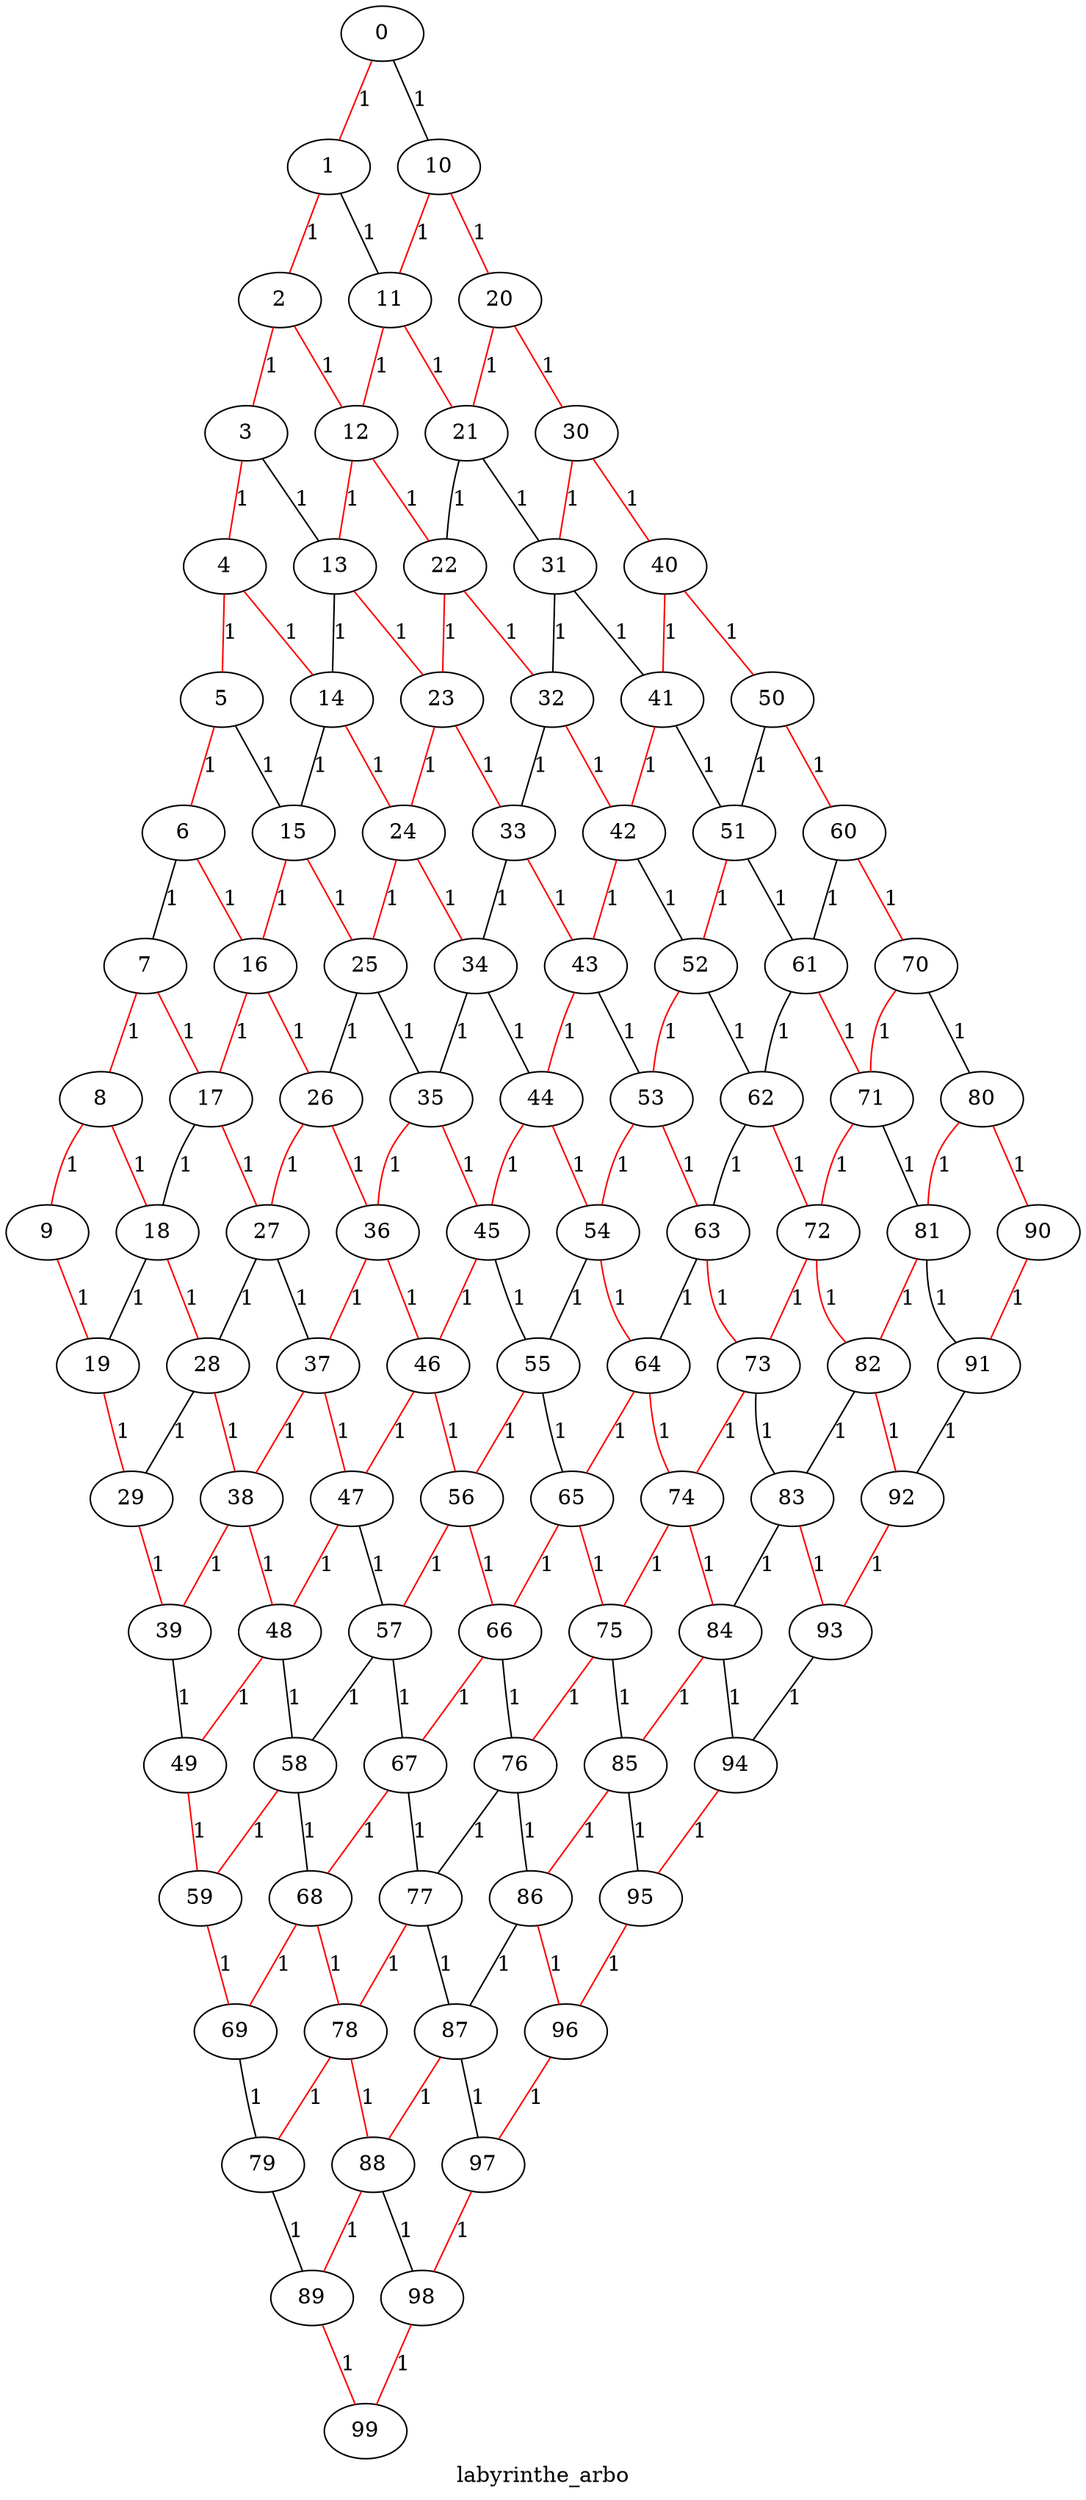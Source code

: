graph labyrinthe_arbo {
	graph [bb="0,0,702,1625",
		label=labyrinthe_arbo,
		lheight=0.21,
		lp="351,11.5",
		lwidth=1.58
	];
	node [label="\N"];
	0	 [height=0.5,
		pos="246,1607",
		width=0.75];
	1	 [height=0.5,
		pos="211,1520",
		width=0.75];
	0 -- 1	 [color=red,
		label=1,
		lp="235,1563.5",
		pos="238.92,1589.4 232.84,1574.3 224.14,1552.7 218.07,1537.6"];
	10	 [height=0.5,
		pos="283,1520",
		width=0.75];
	0 -- 10	 [label=1,
		lp="271,1563.5",
		pos="253.49,1589.4 259.91,1574.3 269.11,1552.7 275.52,1537.6"];
	2	 [height=0.5,
		pos="179,1433",
		width=0.75];
	1 -- 2	 [color=red,
		label=1,
		lp="201,1476.5",
		pos="204.52,1502.4 198.97,1487.3 191.02,1465.7 185.47,1450.6"];
	11	 [height=0.5,
		pos="251,1433",
		width=0.75];
	1 -- 11	 [label=1,
		lp="238,1476.5",
		pos="219.09,1502.4 226.08,1487.2 236.11,1465.4 243.05,1450.3"];
	3	 [height=0.5,
		pos="157,1346",
		width=0.75];
	2 -- 3	 [color=red,
		label=1,
		lp="174,1389.5",
		pos="174.44,1415 170.67,1400 165.33,1378.9 161.55,1364"];
	12	 [height=0.5,
		pos="229,1346",
		width=0.75];
	2 -- 12	 [color=red,
		label=1,
		lp="211,1389.5",
		pos="188.88,1415.8 197.7,1400.5 210.55,1378.1 219.31,1362.9"];
	4	 [height=0.5,
		pos="143,1259",
		width=0.75];
	3 -- 4	 [color=red,
		label=1,
		lp="155,1302.5",
		pos="154.1,1328 151.7,1313 148.3,1291.9 145.9,1277"];
	13	 [height=0.5,
		pos="215,1259",
		width=0.75];
	3 -- 13	 [label=1,
		lp="194,1302.5",
		pos="168.18,1329.2 178.45,1313.8 193.59,1291.1 203.85,1275.7"];
	5	 [height=0.5,
		pos="141,1172",
		width=0.75];
	4 -- 5	 [color=red,
		label=1,
		lp="147,1215.5",
		pos="142.59,1241 142.24,1226 141.76,1204.9 141.41,1190"];
	14	 [height=0.5,
		pos="213,1172",
		width=0.75];
	4 -- 14	 [color=red,
		label=1,
		lp="187,1215.5",
		pos="155.84,1243 168.39,1227.4 187.4,1203.8 200.01,1188.2"];
	6	 [height=0.5,
		pos="116,1085",
		width=0.75];
	5 -- 6	 [color=red,
		label=1,
		lp="134,1128.5",
		pos="135.82,1154 131.5,1138.9 125.38,1117.6 121.09,1102.7"];
	15	 [height=0.5,
		pos="188,1085",
		width=0.75];
	5 -- 15	 [label=1,
		lp="172,1128.5",
		pos="150.29,1154.8 158.53,1139.6 170.5,1117.4 178.73,1102.2"];
	7	 [height=0.5,
		pos="91,998",
		width=0.75];
	6 -- 7	 [label=1,
		lp="109,1041.5",
		pos="110.82,1067 106.5,1051.9 100.38,1030.6 96.088,1015.7"];
	16	 [height=0.5,
		pos="163,998",
		width=0.75];
	6 -- 16	 [color=red,
		label=1,
		lp="147,1041.5",
		pos="125.29,1067.8 133.53,1052.6 145.5,1030.4 153.73,1015.2"];
	8	 [height=0.5,
		pos="62,911",
		width=0.75];
	7 -- 8	 [color=red,
		label=1,
		lp="84,954.5",
		pos="85.131,980.39 80.1,965.3 72.889,943.67 67.86,928.58"];
	17	 [height=0.5,
		pos="134,911",
		width=0.75];
	7 -- 17	 [color=red,
		label=1,
		lp="120,954.5",
		pos="99.495,980.81 107.03,965.56 117.99,943.39 125.52,928.15"];
	9	 [height=0.5,
		pos="27,824",
		width=0.75];
	8 -- 9	 [color=red,
		label=1,
		lp="44,867.5",
		pos="50.003,894.8 46.028,888.82 41.887,881.83 39,875 34.539,864.44 31.562,851.92 29.689,841.93"];
	18	 [height=0.5,
		pos="99,824",
		width=0.75];
	8 -- 18	 [color=red,
		label=1,
		lp="88,867.5",
		pos="69.488,893.39 75.907,878.3 85.108,856.67 91.524,841.58"];
	19	 [height=0.5,
		pos="60,737",
		width=0.75];
	9 -- 19	 [color=red,
		label=1,
		lp="51,780.5",
		pos="33.678,806.39 39.403,791.3 47.609,769.67 53.332,754.58"];
	10 -- 11	 [color=red,
		label=1,
		lp="273,1476.5",
		pos="276.52,1502.4 270.97,1487.3 263.02,1465.7 257.47,1450.6"];
	20	 [height=0.5,
		pos="323,1433",
		width=0.75];
	10 -- 20	 [color=red,
		label=1,
		lp="310,1476.5",
		pos="291.09,1502.4 298.08,1487.2 308.11,1465.4 315.05,1450.3"];
	11 -- 12	 [color=red,
		label=1,
		lp="246,1389.5",
		pos="246.44,1415 242.67,1400 237.33,1378.9 233.55,1364"];
	21	 [height=0.5,
		pos="301,1346",
		width=0.75];
	11 -- 21	 [color=red,
		label=1,
		lp="283,1389.5",
		pos="260.88,1415.8 269.7,1400.5 282.55,1378.1 291.31,1362.9"];
	12 -- 13	 [color=red,
		label=1,
		lp="227,1302.5",
		pos="226.1,1328 223.7,1313 220.3,1291.9 217.9,1277"];
	22	 [height=0.5,
		pos="287,1259",
		width=0.75];
	12 -- 22	 [color=red,
		label=1,
		lp="266,1302.5",
		pos="240.18,1329.2 250.45,1313.8 265.59,1291.1 275.85,1275.7"];
	13 -- 14	 [label=1,
		lp="219,1215.5",
		pos="214.59,1241 214.24,1226 213.76,1204.9 213.41,1190"];
	23	 [height=0.5,
		pos="285,1172",
		width=0.75];
	13 -- 23	 [color=red,
		label=1,
		lp="259,1215.5",
		pos="227.84,1243 240.39,1227.4 259.4,1203.8 272.01,1188.2"];
	14 -- 15	 [label=1,
		lp="206,1128.5",
		pos="207.82,1154 203.5,1138.9 197.38,1117.6 193.09,1102.7"];
	24	 [height=0.5,
		pos="260,1085",
		width=0.75];
	14 -- 24	 [color=red,
		label=1,
		lp="244,1128.5",
		pos="222.29,1154.8 230.53,1139.6 242.5,1117.4 250.73,1102.2"];
	15 -- 16	 [color=red,
		label=1,
		lp="181,1041.5",
		pos="182.82,1067 178.5,1051.9 172.38,1030.6 168.09,1015.7"];
	25	 [height=0.5,
		pos="235,998",
		width=0.75];
	15 -- 25	 [color=red,
		label=1,
		lp="219,1041.5",
		pos="197.29,1067.8 205.53,1052.6 217.5,1030.4 225.73,1015.2"];
	16 -- 17	 [color=red,
		label=1,
		lp="155,954.5",
		pos="157.13,980.39 152.1,965.3 144.89,943.67 139.86,928.58"];
	26	 [height=0.5,
		pos="206,911",
		width=0.75];
	16 -- 26	 [color=red,
		label=1,
		lp="192,954.5",
		pos="171.5,980.81 179.03,965.56 189.99,943.39 197.52,928.15"];
	17 -- 18	 [label=1,
		lp="118,867.5",
		pos="123.02,894.26 119.47,888.34 115.75,881.54 113,875 108.52,864.34 105.05,851.81 102.7,841.85"];
	27	 [height=0.5,
		pos="171,824",
		width=0.75];
	17 -- 27	 [color=red,
		label=1,
		lp="159,867.5",
		pos="141.49,893.39 147.91,878.3 157.11,856.67 163.52,841.58"];
	18 -- 19	 [label=1,
		lp="87,780.5",
		pos="91.108,806.39 84.297,791.2 74.516,769.38 67.747,754.28"];
	28	 [height=0.5,
		pos="132,737",
		width=0.75];
	18 -- 28	 [color=red,
		label=1,
		lp="122,780.5",
		pos="105.68,806.39 111.4,791.3 119.61,769.67 125.33,754.58"];
	29	 [height=0.5,
		pos="82,650",
		width=0.75];
	19 -- 29	 [color=red,
		label=1,
		lp="77,693.5",
		pos="64.047,719.02 66.295,709.23 69.198,696.93 72,686 73.515,680.09 75.265,673.67 76.874,667.91"];
	20 -- 21	 [color=red,
		label=1,
		lp="318,1389.5",
		pos="318.44,1415 314.67,1400 309.33,1378.9 305.55,1364"];
	30	 [height=0.5,
		pos="373,1346",
		width=0.75];
	20 -- 30	 [color=red,
		label=1,
		lp="355,1389.5",
		pos="332.88,1415.8 341.7,1400.5 354.55,1378.1 363.31,1362.9"];
	21 -- 22	 [label=1,
		lp="297,1302.5",
		pos="295.99,1328.2 294.52,1322.4 293.03,1316 292,1310 290.12,1299.1 288.89,1286.8 288.12,1277"];
	31	 [height=0.5,
		pos="359,1259",
		width=0.75];
	21 -- 31	 [label=1,
		lp="338,1302.5",
		pos="312.18,1329.2 322.45,1313.8 337.59,1291.1 347.85,1275.7"];
	22 -- 23	 [color=red,
		label=1,
		lp="291,1215.5",
		pos="286.59,1241 286.24,1226 285.76,1204.9 285.41,1190"];
	32	 [height=0.5,
		pos="357,1172",
		width=0.75];
	22 -- 32	 [color=red,
		label=1,
		lp="331,1215.5",
		pos="299.84,1243 312.39,1227.4 331.4,1203.8 344.01,1188.2"];
	23 -- 24	 [color=red,
		label=1,
		lp="278,1128.5",
		pos="279.82,1154 275.5,1138.9 269.38,1117.6 265.09,1102.7"];
	33	 [height=0.5,
		pos="332,1085",
		width=0.75];
	23 -- 33	 [color=red,
		label=1,
		lp="316,1128.5",
		pos="294.29,1154.8 302.53,1139.6 314.5,1117.4 322.73,1102.2"];
	24 -- 25	 [color=red,
		label=1,
		lp="253,1041.5",
		pos="254.82,1067 250.5,1051.9 244.38,1030.6 240.09,1015.7"];
	34	 [height=0.5,
		pos="307,998",
		width=0.75];
	24 -- 34	 [color=red,
		label=1,
		lp="291,1041.5",
		pos="269.29,1067.8 277.53,1052.6 289.5,1030.4 297.73,1015.2"];
	25 -- 26	 [label=1,
		lp="227,954.5",
		pos="229.13,980.39 224.1,965.3 216.89,943.67 211.86,928.58"];
	35	 [height=0.5,
		pos="278,911",
		width=0.75];
	25 -- 35	 [label=1,
		lp="264,954.5",
		pos="243.5,980.81 251.03,965.56 261.99,943.39 269.52,928.15"];
	26 -- 27	 [color=red,
		label=1,
		lp="188,867.5",
		pos="194,894.8 190.03,888.82 185.89,881.83 183,875 178.54,864.44 175.56,851.92 173.69,841.93"];
	36	 [height=0.5,
		pos="243,824",
		width=0.75];
	26 -- 36	 [color=red,
		label=1,
		lp="231,867.5",
		pos="213.49,893.39 219.91,878.3 229.11,856.67 235.52,841.58"];
	27 -- 28	 [label=1,
		lp="158,780.5",
		pos="163.11,806.39 156.3,791.2 146.52,769.38 139.75,754.28"];
	37	 [height=0.5,
		pos="204,737",
		width=0.75];
	27 -- 37	 [label=1,
		lp="194,780.5",
		pos="177.68,806.39 183.4,791.3 191.61,769.67 197.33,754.58"];
	28 -- 29	 [label=1,
		lp="114,693.5",
		pos="122.12,719.81 113.3,704.46 100.45,682.11 91.688,666.86"];
	38	 [height=0.5,
		pos="154,650",
		width=0.75];
	28 -- 38	 [color=red,
		label=1,
		lp="149,693.5",
		pos="136.56,718.97 140.33,704.04 145.67,682.93 149.45,668"];
	39	 [height=0.5,
		pos="107,563",
		width=0.75];
	29 -- 39	 [color=red,
		label=1,
		lp="100,606.5",
		pos="87.18,631.97 91.499,616.94 97.619,595.65 101.91,580.71"];
	30 -- 31	 [color=red,
		label=1,
		lp="371,1302.5",
		pos="370.1,1328 367.7,1313 364.3,1291.9 361.9,1277"];
	40	 [height=0.5,
		pos="431,1259",
		width=0.75];
	30 -- 40	 [color=red,
		label=1,
		lp="410,1302.5",
		pos="384.18,1329.2 394.45,1313.8 409.59,1291.1 419.85,1275.7"];
	31 -- 32	 [label=1,
		lp="363,1215.5",
		pos="358.59,1241 358.24,1226 357.76,1204.9 357.41,1190"];
	41	 [height=0.5,
		pos="429,1172",
		width=0.75];
	31 -- 41	 [label=1,
		lp="403,1215.5",
		pos="371.84,1243 384.39,1227.4 403.4,1203.8 416.01,1188.2"];
	32 -- 33	 [label=1,
		lp="350,1128.5",
		pos="351.82,1154 347.5,1138.9 341.38,1117.6 337.09,1102.7"];
	42	 [height=0.5,
		pos="404,1085",
		width=0.75];
	32 -- 42	 [color=red,
		label=1,
		lp="388,1128.5",
		pos="366.29,1154.8 374.53,1139.6 386.5,1117.4 394.73,1102.2"];
	33 -- 34	 [label=1,
		lp="325,1041.5",
		pos="326.82,1067 322.5,1051.9 316.38,1030.6 312.09,1015.7"];
	43	 [height=0.5,
		pos="379,998",
		width=0.75];
	33 -- 43	 [color=red,
		label=1,
		lp="363,1041.5",
		pos="341.29,1067.8 349.53,1052.6 361.5,1030.4 369.73,1015.2"];
	34 -- 35	 [label=1,
		lp="299,954.5",
		pos="301.13,980.39 296.1,965.3 288.89,943.67 283.86,928.58"];
	44	 [height=0.5,
		pos="350,911",
		width=0.75];
	34 -- 44	 [label=1,
		lp="336,954.5",
		pos="315.5,980.81 323.03,965.56 333.99,943.39 341.52,928.15"];
	35 -- 36	 [color=red,
		label=1,
		lp="255,867.5",
		pos="263.2,895.67 258.22,889.67 253.14,882.44 250,875 245.63,864.62 243.86,852.11 243.2,842.07"];
	45	 [height=0.5,
		pos="315,824",
		width=0.75];
	35 -- 45	 [color=red,
		label=1,
		lp="303,867.5",
		pos="285.49,893.39 291.91,878.3 301.11,856.67 307.52,841.58"];
	36 -- 37	 [color=red,
		label=1,
		lp="230,780.5",
		pos="235.11,806.39 228.3,791.2 218.52,769.38 211.75,754.28"];
	46	 [height=0.5,
		pos="276,737",
		width=0.75];
	36 -- 46	 [color=red,
		label=1,
		lp="266,780.5",
		pos="249.68,806.39 255.4,791.3 263.61,769.67 269.33,754.58"];
	37 -- 38	 [color=red,
		label=1,
		lp="186,693.5",
		pos="194.12,719.81 185.3,704.46 172.45,682.11 163.69,666.86"];
	47	 [height=0.5,
		pos="226,650",
		width=0.75];
	37 -- 47	 [color=red,
		label=1,
		lp="221,693.5",
		pos="208.56,718.97 212.33,704.04 217.67,682.93 221.45,668"];
	38 -- 39	 [color=red,
		label=1,
		lp="138,606.5",
		pos="144.71,632.81 136.47,617.56 124.5,595.39 116.27,580.15"];
	48	 [height=0.5,
		pos="179,563",
		width=0.75];
	38 -- 48	 [color=red,
		label=1,
		lp="172,606.5",
		pos="159.18,631.97 163.5,616.94 169.62,595.65 173.91,580.71"];
	49	 [height=0.5,
		pos="117,476",
		width=0.75];
	39 -- 49	 [label=1,
		lp="117,519.5",
		pos="109.07,544.97 110.79,530.04 113.22,508.93 114.93,494"];
	40 -- 41	 [color=red,
		label=1,
		lp="435,1215.5",
		pos="430.59,1241 430.24,1226 429.76,1204.9 429.41,1190"];
	50	 [height=0.5,
		pos="501,1172",
		width=0.75];
	40 -- 50	 [color=red,
		label=1,
		lp="475,1215.5",
		pos="443.84,1243 456.39,1227.4 475.4,1203.8 488.01,1188.2"];
	41 -- 42	 [color=red,
		label=1,
		lp="422,1128.5",
		pos="423.82,1154 419.5,1138.9 413.38,1117.6 409.09,1102.7"];
	51	 [height=0.5,
		pos="476,1085",
		width=0.75];
	41 -- 51	 [label=1,
		lp="460,1128.5",
		pos="438.29,1154.8 446.53,1139.6 458.5,1117.4 466.73,1102.2"];
	42 -- 43	 [color=red,
		label=1,
		lp="397,1041.5",
		pos="398.82,1067 394.5,1051.9 388.38,1030.6 384.09,1015.7"];
	52	 [height=0.5,
		pos="451,998",
		width=0.75];
	42 -- 52	 [label=1,
		lp="435,1041.5",
		pos="413.29,1067.8 421.53,1052.6 433.5,1030.4 441.73,1015.2"];
	43 -- 44	 [color=red,
		label=1,
		lp="369,954.5",
		pos="371.22,980.59 368.75,974.75 366.11,968.15 364,962 360.3,951.23 356.9,938.93 354.37,929.11"];
	53	 [height=0.5,
		pos="422,911",
		width=0.75];
	43 -- 53	 [label=1,
		lp="408,954.5",
		pos="387.5,980.81 395.03,965.56 405.99,943.39 413.52,928.15"];
	44 -- 45	 [color=red,
		label=1,
		lp="332,867.5",
		pos="338,894.8 334.03,888.82 329.89,881.83 327,875 322.54,864.44 319.56,851.92 317.69,841.93"];
	54	 [height=0.5,
		pos="387,824",
		width=0.75];
	44 -- 54	 [color=red,
		label=1,
		lp="375,867.5",
		pos="357.49,893.39 363.91,878.3 373.11,856.67 379.52,841.58"];
	45 -- 46	 [color=red,
		label=1,
		lp="302,780.5",
		pos="307.11,806.39 300.3,791.2 290.52,769.38 283.75,754.28"];
	55	 [height=0.5,
		pos="348,737",
		width=0.75];
	45 -- 55	 [label=1,
		lp="336,780.5",
		pos="320.03,805.85 322.93,796.02 326.81,783.72 331,773 333.42,766.82 336.41,760.21 339.21,754.37"];
	46 -- 47	 [color=red,
		label=1,
		lp="258,693.5",
		pos="266.12,719.81 257.3,704.46 244.45,682.11 235.69,666.86"];
	56	 [height=0.5,
		pos="298,650",
		width=0.75];
	46 -- 56	 [color=red,
		label=1,
		lp="293,693.5",
		pos="280.56,718.97 284.33,704.04 289.67,682.93 293.45,668"];
	47 -- 48	 [color=red,
		label=1,
		lp="210,606.5",
		pos="216.71,632.81 208.47,617.56 196.5,595.39 188.27,580.15"];
	57	 [height=0.5,
		pos="251,563",
		width=0.75];
	47 -- 57	 [label=1,
		lp="244,606.5",
		pos="231.18,631.97 235.5,616.94 241.62,595.65 245.91,580.71"];
	48 -- 49	 [color=red,
		label=1,
		lp="156,519.5",
		pos="167.34,546.64 156.25,531.08 139.68,507.82 128.61,492.29"];
	58	 [height=0.5,
		pos="189,476",
		width=0.75];
	48 -- 58	 [label=1,
		lp="189,519.5",
		pos="181.07,544.97 182.79,530.04 185.22,508.93 186.93,494"];
	59	 [height=0.5,
		pos="127,389",
		width=0.75];
	49 -- 59	 [color=red,
		label=1,
		lp="127,432.5",
		pos="119.07,457.97 120.79,443.04 123.22,421.93 124.93,407"];
	50 -- 51	 [label=1,
		lp="494,1128.5",
		pos="495.82,1154 491.5,1138.9 485.38,1117.6 481.09,1102.7"];
	60	 [height=0.5,
		pos="548,1085",
		width=0.75];
	50 -- 60	 [color=red,
		label=1,
		lp="532,1128.5",
		pos="510.29,1154.8 518.53,1139.6 530.5,1117.4 538.73,1102.2"];
	51 -- 52	 [color=red,
		label=1,
		lp="469,1041.5",
		pos="470.82,1067 466.5,1051.9 460.38,1030.6 456.09,1015.7"];
	61	 [height=0.5,
		pos="523,998",
		width=0.75];
	51 -- 61	 [label=1,
		lp="507,1041.5",
		pos="485.29,1067.8 493.53,1052.6 505.5,1030.4 513.73,1015.2"];
	52 -- 53	 [color=red,
		label=1,
		lp="435,954.5",
		pos="439.59,981.42 436.01,975.52 432.38,968.68 430,962 426.27,951.53 424.28,939.24 423.22,929.34"];
	62	 [height=0.5,
		pos="494,911",
		width=0.75];
	52 -- 62	 [label=1,
		lp="480,954.5",
		pos="459.5,980.81 467.03,965.56 477.99,943.39 485.52,928.15"];
	53 -- 54	 [color=red,
		label=1,
		lp="404,867.5",
		pos="410,894.8 406.03,888.82 401.89,881.83 399,875 394.54,864.44 391.56,851.92 389.69,841.93"];
	63	 [height=0.5,
		pos="459,824",
		width=0.75];
	53 -- 63	 [color=red,
		label=1,
		lp="447,867.5",
		pos="429.49,893.39 435.91,878.3 445.11,856.67 451.52,841.58"];
	54 -- 55	 [label=1,
		lp="374,780.5",
		pos="379.11,806.39 372.3,791.2 362.52,769.38 355.75,754.28"];
	64	 [height=0.5,
		pos="420,737",
		width=0.75];
	54 -- 64	 [color=red,
		label=1,
		lp="402,780.5",
		pos="388.92,805.59 390.36,795.68 392.84,783.39 397,773 399.76,766.12 403.87,759.12 407.86,753.14"];
	55 -- 56	 [color=red,
		label=1,
		lp="330,693.5",
		pos="338.12,719.81 329.3,704.46 316.45,682.11 307.69,666.86"];
	65	 [height=0.5,
		pos="370,650",
		width=0.75];
	55 -- 65	 [label=1,
		lp="363,693.5",
		pos="350.96,718.93 352.71,709.12 355.15,696.82 358,686 359.58,680.01 361.62,673.57 363.56,667.81"];
	56 -- 57	 [color=red,
		label=1,
		lp="282,606.5",
		pos="288.71,632.81 280.47,617.56 268.5,595.39 260.27,580.15"];
	66	 [height=0.5,
		pos="323,563",
		width=0.75];
	56 -- 66	 [color=red,
		label=1,
		lp="316,606.5",
		pos="303.18,631.97 307.5,616.94 313.62,595.65 317.91,580.71"];
	57 -- 58	 [label=1,
		lp="228,519.5",
		pos="239.34,546.64 228.25,531.08 211.68,507.82 200.61,492.29"];
	67	 [height=0.5,
		pos="261,476",
		width=0.75];
	57 -- 67	 [label=1,
		lp="261,519.5",
		pos="253.07,544.97 254.79,530.04 257.22,508.93 258.93,494"];
	58 -- 59	 [color=red,
		label=1,
		lp="166,432.5",
		pos="177.34,459.64 166.25,444.08 149.68,420.82 138.61,405.29"];
	68	 [height=0.5,
		pos="199,389",
		width=0.75];
	58 -- 68	 [label=1,
		lp="199,432.5",
		pos="191.07,457.97 192.79,443.04 195.22,421.93 196.93,407"];
	69	 [height=0.5,
		pos="150,302",
		width=0.75];
	59 -- 69	 [color=red,
		label=1,
		lp="144,345.5",
		pos="131.77,370.97 135.71,356.04 141.29,334.93 145.24,320"];
	60 -- 61	 [label=1,
		lp="541,1041.5",
		pos="542.82,1067 538.5,1051.9 532.38,1030.6 528.09,1015.7"];
	70	 [height=0.5,
		pos="595,998",
		width=0.75];
	60 -- 70	 [color=red,
		label=1,
		lp="579,1041.5",
		pos="557.29,1067.8 565.53,1052.6 577.5,1030.4 585.73,1015.2"];
	61 -- 62	 [label=1,
		lp="509,954.5",
		pos="512.86,981.25 509.63,975.34 506.31,968.53 504,962 500.27,951.45 497.81,939.16 496.26,929.28"];
	71	 [height=0.5,
		pos="566,911",
		width=0.75];
	61 -- 71	 [color=red,
		label=1,
		lp="552,954.5",
		pos="531.5,980.81 539.03,965.56 549.99,943.39 557.52,928.15"];
	62 -- 63	 [label=1,
		lp="478,867.5",
		pos="483.02,894.26 479.47,888.34 475.75,881.54 473,875 468.52,864.34 465.05,851.81 462.7,841.85"];
	72	 [height=0.5,
		pos="531,824",
		width=0.75];
	62 -- 72	 [color=red,
		label=1,
		lp="519,867.5",
		pos="501.49,893.39 507.91,878.3 517.11,856.67 523.52,841.58"];
	63 -- 64	 [label=1,
		lp="446,780.5",
		pos="451.11,806.39 444.3,791.2 434.52,769.38 427.75,754.28"];
	73	 [height=0.5,
		pos="492,737",
		width=0.75];
	63 -- 73	 [color=red,
		label=1,
		lp="469,780.5",
		pos="458.35,805.96 458.57,795.93 459.85,783.41 464,773 466.99,765.5 472.04,758.26 477.04,752.26"];
	64 -- 65	 [color=red,
		label=1,
		lp="402,693.5",
		pos="410.12,719.81 401.3,704.46 388.45,682.11 379.69,666.86"];
	74	 [height=0.5,
		pos="442,650",
		width=0.75];
	64 -- 74	 [color=red,
		label=1,
		lp="431,693.5",
		pos="420.81,718.81 421.58,708.96 423.08,696.66 426,686 427.74,679.67 430.42,673.02 433.1,667.19"];
	65 -- 66	 [color=red,
		label=1,
		lp="354,606.5",
		pos="360.71,632.81 352.47,617.56 340.5,595.39 332.27,580.15"];
	75	 [height=0.5,
		pos="395,563",
		width=0.75];
	65 -- 75	 [color=red,
		label=1,
		lp="388,606.5",
		pos="375.18,631.97 379.5,616.94 385.62,595.65 389.91,580.71"];
	66 -- 67	 [color=red,
		label=1,
		lp="300,519.5",
		pos="311.34,546.64 300.25,531.08 283.68,507.82 272.61,492.29"];
	76	 [height=0.5,
		pos="333,476",
		width=0.75];
	66 -- 76	 [label=1,
		lp="333,519.5",
		pos="324.63,544.57 325.53,534.87 326.72,522.78 328,512 328.7,506.11 329.56,499.69 330.37,493.93"];
	67 -- 68	 [color=red,
		label=1,
		lp="238,432.5",
		pos="249.34,459.64 238.25,444.08 221.68,420.82 210.61,405.29"];
	77	 [height=0.5,
		pos="271,389",
		width=0.75];
	67 -- 77	 [label=1,
		lp="271,432.5",
		pos="263.07,457.97 264.79,443.04 267.22,421.93 268.93,407"];
	68 -- 69	 [color=red,
		label=1,
		lp="182,345.5",
		pos="189.32,371.81 180.67,356.46 168.08,334.11 159.49,318.86"];
	78	 [height=0.5,
		pos="222,302",
		width=0.75];
	68 -- 78	 [color=red,
		label=1,
		lp="216,345.5",
		pos="203.77,370.97 207.71,356.04 213.29,334.93 217.24,320"];
	79	 [height=0.5,
		pos="168,215",
		width=0.75];
	69 -- 79	 [label=1,
		lp="164,258.5",
		pos="152.86,284 154.49,274.21 156.68,261.9 159,251 160.26,245.08 161.81,238.65 163.26,232.89"];
	70 -- 71	 [color=red,
		label=1,
		lp="575,954.5",
		pos="581.31,982.17 576.93,976.23 572.56,969.17 570,962 566.3,951.63 565.25,939.34 565.14,929.42"];
	80	 [height=0.5,
		pos="638,911",
		width=0.75];
	70 -- 80	 [label=1,
		lp="624,954.5",
		pos="603.5,980.81 611.03,965.56 621.99,943.39 629.52,928.15"];
	71 -- 72	 [color=red,
		label=1,
		lp="547,867.5",
		pos="553.39,894.89 549.23,888.92 544.93,881.92 542,875 537.55,864.49 534.82,851.97 533.19,841.97"];
	81	 [height=0.5,
		pos="603,824",
		width=0.75];
	71 -- 81	 [label=1,
		lp="591,867.5",
		pos="573.49,893.39 579.91,878.3 589.11,856.67 595.52,841.58"];
	72 -- 73	 [color=red,
		label=1,
		lp="518,780.5",
		pos="523.11,806.39 516.3,791.2 506.52,769.38 499.75,754.28"];
	82	 [height=0.5,
		pos="564,737",
		width=0.75];
	72 -- 82	 [color=red,
		label=1,
		lp="540,780.5",
		pos="529.85,805.95 529.83,795.92 530.87,783.4 535,773 538.02,765.39 543.24,758.13 548.42,752.15"];
	73 -- 74	 [color=red,
		label=1,
		lp="474,693.5",
		pos="482.12,719.81 473.3,704.46 460.45,682.11 451.69,666.86"];
	83	 [height=0.5,
		pos="514,650",
		width=0.75];
	73 -- 83	 [label=1,
		lp="498,693.5",
		pos="490.15,718.74 489.7,708.87 490.03,696.57 493,686 494.92,679.17 498.44,672.3 502.07,666.41"];
	74 -- 75	 [color=red,
		label=1,
		lp="426,606.5",
		pos="432.71,632.81 424.47,617.56 412.5,595.39 404.27,580.15"];
	84	 [height=0.5,
		pos="467,563",
		width=0.75];
	74 -- 84	 [color=red,
		label=1,
		lp="460,606.5",
		pos="447.18,631.97 451.5,616.94 457.62,595.65 461.91,580.71"];
	75 -- 76	 [color=red,
		label=1,
		lp="372,519.5",
		pos="383.34,546.64 372.25,531.08 355.68,507.82 344.61,492.29"];
	85	 [height=0.5,
		pos="405,476",
		width=0.75];
	75 -- 85	 [label=1,
		lp="405,519.5",
		pos="396.63,544.57 397.53,534.87 398.72,522.78 400,512 400.7,506.11 401.56,499.69 402.37,493.93"];
	76 -- 77	 [label=1,
		lp="310,432.5",
		pos="321.34,459.64 310.25,444.08 293.68,420.82 282.61,405.29"];
	86	 [height=0.5,
		pos="343,389",
		width=0.75];
	76 -- 86	 [label=1,
		lp="343,432.5",
		pos="334.63,457.57 335.53,447.87 336.72,435.78 338,425 338.7,419.11 339.56,412.69 340.37,406.93"];
	77 -- 78	 [color=red,
		label=1,
		lp="254,345.5",
		pos="261.32,371.81 252.67,356.46 240.08,334.11 231.49,318.86"];
	87	 [height=0.5,
		pos="294,302",
		width=0.75];
	77 -- 87	 [label=1,
		lp="288,345.5",
		pos="275.77,370.97 279.71,356.04 285.29,334.93 289.24,320"];
	78 -- 79	 [color=red,
		label=1,
		lp="203,258.5",
		pos="211.59,285.23 202.03,269.82 187.93,247.11 178.38,231.72"];
	88	 [height=0.5,
		pos="240,215",
		width=0.75];
	78 -- 88	 [color=red,
		label=1,
		lp="237,258.5",
		pos="225.73,283.97 228.82,269.04 233.19,247.93 236.28,233"];
	89	 [height=0.5,
		pos="200,128",
		width=0.75];
	79 -- 89	 [label=1,
		lp="190,171.5",
		pos="174.48,197.39 180.03,182.3 187.98,160.67 193.53,145.58"];
	80 -- 81	 [color=red,
		label=1,
		lp="614,867.5",
		pos="622.58,895.78 617.42,889.8 612.17,882.55 609,875 604.65,864.64 603.13,852.13 602.71,842.09"];
	90	 [height=0.5,
		pos="675,824",
		width=0.75];
	80 -- 90	 [color=red,
		label=1,
		lp="663,867.5",
		pos="645.49,893.39 651.91,878.3 661.11,856.67 667.52,841.58"];
	81 -- 82	 [color=red,
		label=1,
		lp="590,780.5",
		pos="595.11,806.39 588.3,791.2 578.52,769.38 571.75,754.28"];
	91	 [height=0.5,
		pos="636,737",
		width=0.75];
	81 -- 91	 [label=1,
		lp="612,780.5",
		pos="601.85,805.95 601.83,795.92 602.87,783.4 607,773 610.02,765.39 615.24,758.13 620.42,752.15"];
	82 -- 83	 [label=1,
		lp="546,693.5",
		pos="554.12,719.81 545.3,704.46 532.45,682.11 523.69,666.86"];
	92	 [height=0.5,
		pos="586,650",
		width=0.75];
	82 -- 92	 [color=red,
		label=1,
		lp="581,693.5",
		pos="568.56,718.97 572.33,704.04 577.67,682.93 581.45,668"];
	83 -- 84	 [label=1,
		lp="498,606.5",
		pos="504.71,632.81 496.47,617.56 484.5,595.39 476.27,580.15"];
	93	 [height=0.5,
		pos="539,563",
		width=0.75];
	83 -- 93	 [color=red,
		label=1,
		lp="532,606.5",
		pos="519.18,631.97 523.5,616.94 529.62,595.65 533.91,580.71"];
	84 -- 85	 [color=red,
		label=1,
		lp="444,519.5",
		pos="455.34,546.64 444.25,531.08 427.68,507.82 416.61,492.29"];
	94	 [height=0.5,
		pos="477,476",
		width=0.75];
	84 -- 94	 [label=1,
		lp="477,519.5",
		pos="469.07,544.97 470.79,530.04 473.22,508.93 474.93,494"];
	85 -- 86	 [color=red,
		label=1,
		lp="382,432.5",
		pos="393.34,459.64 382.25,444.08 365.68,420.82 354.61,405.29"];
	95	 [height=0.5,
		pos="415,389",
		width=0.75];
	85 -- 95	 [label=1,
		lp="415,432.5",
		pos="407.07,457.97 408.79,443.04 411.22,421.93 412.93,407"];
	86 -- 87	 [label=1,
		lp="326,345.5",
		pos="333.32,371.81 324.67,356.46 312.08,334.11 303.49,318.86"];
	96	 [height=0.5,
		pos="366,302",
		width=0.75];
	86 -- 96	 [color=red,
		label=1,
		lp="360,345.5",
		pos="347.77,370.97 351.71,356.04 357.29,334.93 361.24,320"];
	87 -- 88	 [color=red,
		label=1,
		lp="275,258.5",
		pos="283.59,285.23 274.03,269.82 259.93,247.11 250.38,231.72"];
	97	 [height=0.5,
		pos="312,215",
		width=0.75];
	87 -- 97	 [label=1,
		lp="309,258.5",
		pos="297.73,283.97 300.82,269.04 305.19,247.93 308.28,233"];
	88 -- 89	 [color=red,
		label=1,
		lp="227,171.5",
		pos="231.91,197.39 224.92,182.2 214.89,160.38 207.95,145.28"];
	98	 [height=0.5,
		pos="272,128",
		width=0.75];
	88 -- 98	 [label=1,
		lp="262,171.5",
		pos="246.48,197.39 252.03,182.3 259.98,160.67 265.53,145.58"];
	99	 [height=0.5,
		pos="235,41",
		width=0.75];
	89 -- 99	 [color=red,
		label=1,
		lp="224,84.5",
		pos="207.08,110.39 213.16,95.3 221.86,73.666 227.93,58.58"];
	90 -- 91	 [color=red,
		label=1,
		lp="662,780.5",
		pos="667.11,806.39 660.3,791.2 650.52,769.38 643.75,754.28"];
	91 -- 92	 [label=1,
		lp="618,693.5",
		pos="626.12,719.81 617.3,704.46 604.45,682.11 595.69,666.86"];
	92 -- 93	 [color=red,
		label=1,
		lp="570,606.5",
		pos="576.71,632.81 568.47,617.56 556.5,595.39 548.27,580.15"];
	93 -- 94	 [label=1,
		lp="516,519.5",
		pos="527.34,546.64 516.25,531.08 499.68,507.82 488.61,492.29"];
	94 -- 95	 [color=red,
		label=1,
		lp="454,432.5",
		pos="465.34,459.64 454.25,444.08 437.68,420.82 426.61,405.29"];
	95 -- 96	 [color=red,
		label=1,
		lp="398,345.5",
		pos="405.32,371.81 396.67,356.46 384.08,334.11 375.49,318.86"];
	96 -- 97	 [color=red,
		label=1,
		lp="347,258.5",
		pos="355.59,285.23 346.03,269.82 331.93,247.11 322.38,231.72"];
	97 -- 98	 [color=red,
		label=1,
		lp="299,171.5",
		pos="303.91,197.39 296.92,182.2 286.89,160.38 279.95,145.28"];
	98 -- 99	 [color=red,
		label=1,
		lp="260,84.5",
		pos="264.51,110.39 258.09,95.3 248.89,73.666 242.48,58.58"];
}

